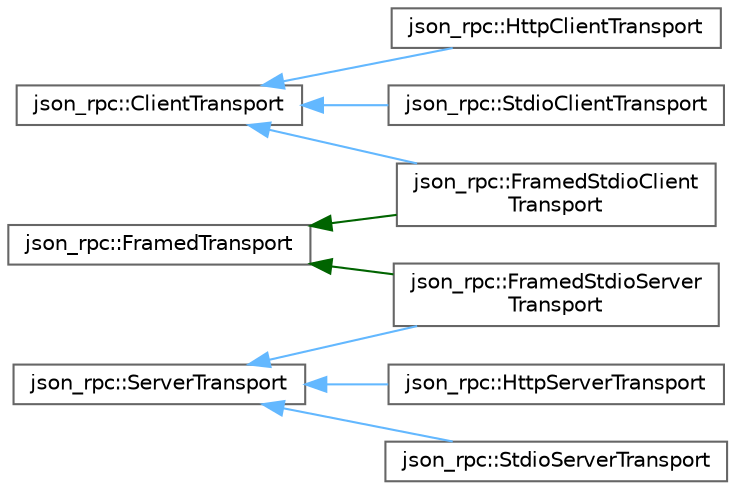digraph "Graphical Class Hierarchy"
{
 // LATEX_PDF_SIZE
  bgcolor="transparent";
  edge [fontname=Helvetica,fontsize=10,labelfontname=Helvetica,labelfontsize=10];
  node [fontname=Helvetica,fontsize=10,shape=box,height=0.2,width=0.4];
  rankdir="LR";
  Node0 [id="Node000000",label="json_rpc::ClientTransport",height=0.2,width=0.4,color="grey40", fillcolor="white", style="filled",URL="$classjson__rpc_1_1ClientTransport.html",tooltip="An abstract class representing the transport mechanism for JSON-RPC client."];
  Node0 -> Node1 [id="edge1_Node000000_Node000001",dir="back",color="steelblue1",style="solid",tooltip=" "];
  Node1 [id="Node000001",label="json_rpc::FramedStdioClient\lTransport",height=0.2,width=0.4,color="grey40", fillcolor="white", style="filled",URL="$classjson__rpc_1_1FramedStdioClientTransport.html",tooltip="Client transport using framed stdio for communication."];
  Node0 -> Node7 [id="edge2_Node000000_Node000007",dir="back",color="steelblue1",style="solid",tooltip=" "];
  Node7 [id="Node000007",label="json_rpc::HttpClientTransport",height=0.2,width=0.4,color="grey40", fillcolor="white", style="filled",URL="$classjson__rpc_1_1HttpClientTransport.html",tooltip="Client transport using HTTP for communication."];
  Node0 -> Node8 [id="edge3_Node000000_Node000008",dir="back",color="steelblue1",style="solid",tooltip=" "];
  Node8 [id="Node000008",label="json_rpc::StdioClientTransport",height=0.2,width=0.4,color="grey40", fillcolor="white", style="filled",URL="$classjson__rpc_1_1StdioClientTransport.html",tooltip="Client transport using stdio for communication."];
  Node2 [id="Node000002",label="json_rpc::FramedTransport",height=0.2,width=0.4,color="grey40", fillcolor="white", style="filled",URL="$classjson__rpc_1_1FramedTransport.html",tooltip="Base class for framed transport mechanisms."];
  Node2 -> Node1 [id="edge4_Node000002_Node000001",dir="back",color="darkgreen",style="solid",tooltip=" "];
  Node2 -> Node3 [id="edge5_Node000002_Node000003",dir="back",color="darkgreen",style="solid",tooltip=" "];
  Node3 [id="Node000003",label="json_rpc::FramedStdioServer\lTransport",height=0.2,width=0.4,color="grey40", fillcolor="white", style="filled",URL="$classjson__rpc_1_1FramedStdioServerTransport.html",tooltip="Server transport using framed stdio for communication."];
  Node4 [id="Node000004",label="json_rpc::ServerTransport",height=0.2,width=0.4,color="grey40", fillcolor="white", style="filled",URL="$classjson__rpc_1_1ServerTransport.html",tooltip="Abstract base class for server transport mechanisms."];
  Node4 -> Node3 [id="edge6_Node000004_Node000003",dir="back",color="steelblue1",style="solid",tooltip=" "];
  Node4 -> Node5 [id="edge7_Node000004_Node000005",dir="back",color="steelblue1",style="solid",tooltip=" "];
  Node5 [id="Node000005",label="json_rpc::HttpServerTransport",height=0.2,width=0.4,color="grey40", fillcolor="white", style="filled",URL="$classjson__rpc_1_1HttpServerTransport.html",tooltip="Server transport using HTTP for communication."];
  Node4 -> Node6 [id="edge8_Node000004_Node000006",dir="back",color="steelblue1",style="solid",tooltip=" "];
  Node6 [id="Node000006",label="json_rpc::StdioServerTransport",height=0.2,width=0.4,color="grey40", fillcolor="white", style="filled",URL="$classjson__rpc_1_1StdioServerTransport.html",tooltip="Server transport using stdio for communication."];
}
